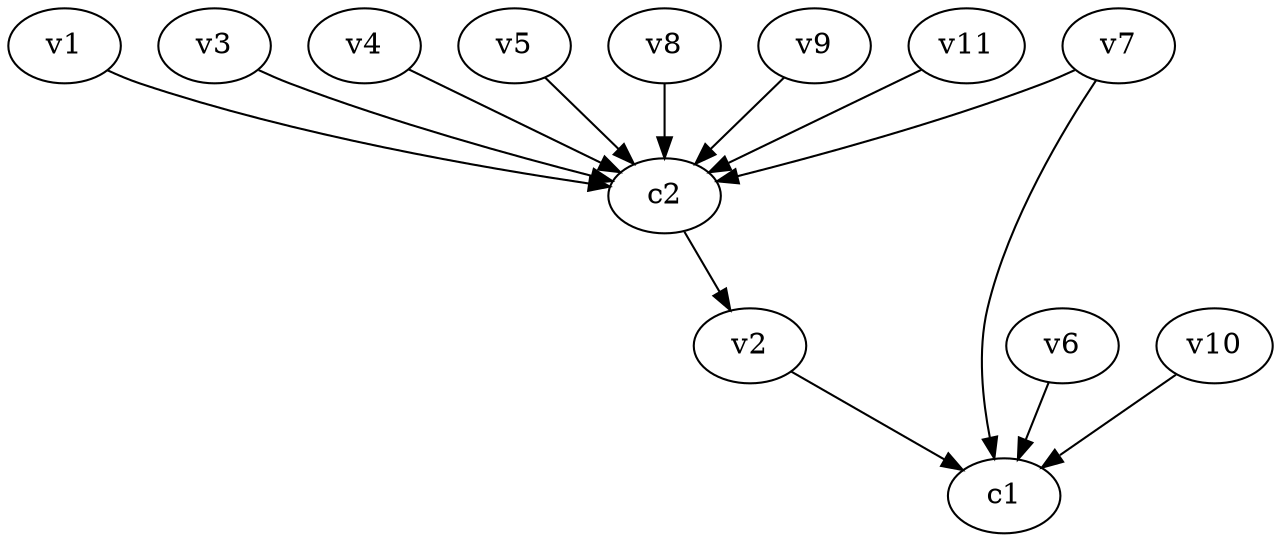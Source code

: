 strict digraph  {
c1;
c2;
v1;
v2;
v3;
v4;
v5;
v6;
v7;
v8;
v9;
v10;
v11;
c2 -> v2  [weight=1];
v1 -> c2  [weight=1];
v2 -> c1  [weight=1];
v3 -> c2  [weight=1];
v4 -> c2  [weight=1];
v5 -> c2  [weight=1];
v6 -> c1  [weight=1];
v7 -> c1  [weight=1];
v7 -> c2  [weight=1];
v8 -> c2  [weight=1];
v9 -> c2  [weight=1];
v10 -> c1  [weight=1];
v11 -> c2  [weight=1];
}
